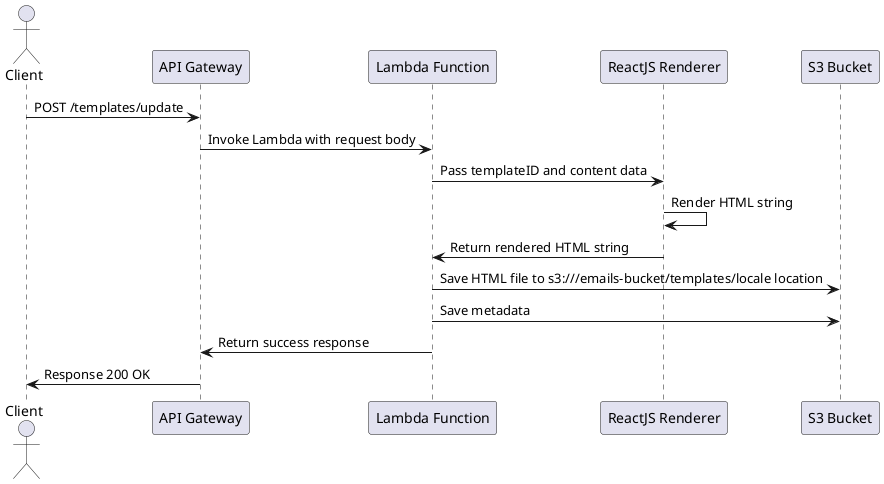 @startuml Update Template Workflow

actor Client

participant "API Gateway" as APIGW
participant "Lambda Function" as Lambda
participant "ReactJS Renderer" as ReactJS
participant "S3 Bucket" as S3

Client -> APIGW: POST /templates/update

APIGW -> Lambda: Invoke Lambda with request body

Lambda -> ReactJS: Pass templateID and content data
ReactJS -> ReactJS: Render HTML string

ReactJS -> Lambda: Return rendered HTML string

Lambda -> S3: Save HTML file to s3:///emails-bucket/templates/locale location
Lambda -> S3: Save metadata

Lambda -> APIGW: Return success response

APIGW -> Client: Response 200 OK

@enduml

